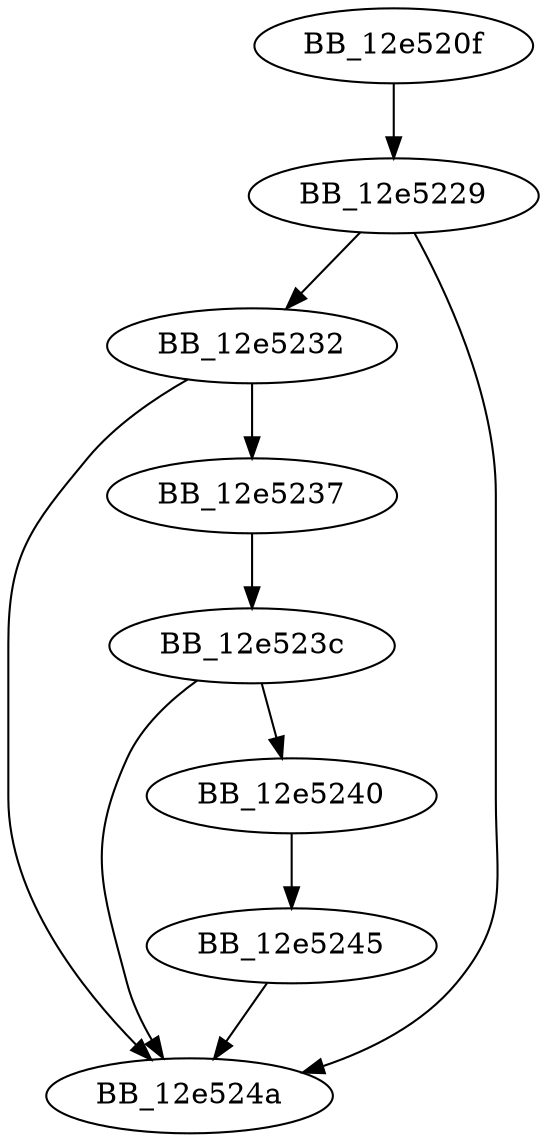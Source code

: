 DiGraph _calloc{
BB_12e520f->BB_12e5229
BB_12e5229->BB_12e5232
BB_12e5229->BB_12e524a
BB_12e5232->BB_12e5237
BB_12e5232->BB_12e524a
BB_12e5237->BB_12e523c
BB_12e523c->BB_12e5240
BB_12e523c->BB_12e524a
BB_12e5240->BB_12e5245
BB_12e5245->BB_12e524a
}
